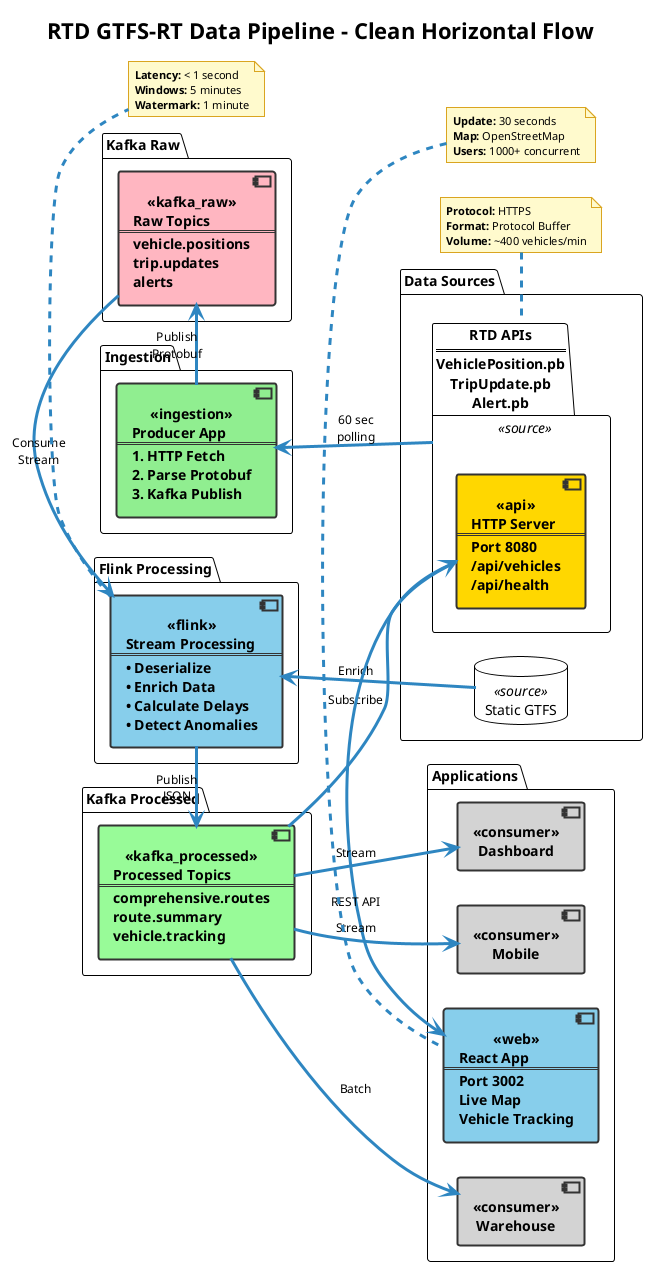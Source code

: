 @startuml RTD_Pipeline_Horizontal_Flow
!theme plain
title RTD GTFS-RT Data Pipeline - Clean Horizontal Flow

skinparam backgroundColor white
skinparam component {
  BackgroundColor<<source>> #E8E8E8
  BackgroundColor<<ingestion>> #90EE90
  BackgroundColor<<kafka_raw>> #FFB6C1
  BackgroundColor<<flink>> #87CEEB
  BackgroundColor<<kafka_processed>> #98FB98
  BackgroundColor<<api>> #FFD700
  BackgroundColor<<web>> #87CEEB
  BackgroundColor<<consumer>> #D3D3D3
  BorderColor #333333
  BorderThickness 2
  FontSize 14
  FontStyle bold
}

skinparam arrow {
  Color #2E86C1
  Thickness 3
  FontSize 12
}

skinparam note {
  BackgroundColor #FFFACD
  BorderColor #DAA520
  FontSize 11
}

' Force left-to-right layout
left to right direction

' ==========================================
' Data Sources
' ==========================================
package "Data Sources" {
  [RTD APIs\n====\nVehiclePosition.pb\nTripUpdate.pb\nAlert.pb] <<source>> as API
  
  database "Static GTFS" <<source>> as GTFS
}

' ==========================================
' Ingestion
' ==========================================
package "Ingestion" {
  [Producer App\n====\n1. HTTP Fetch\n2. Parse Protobuf\n3. Kafka Publish] <<ingestion>> as PRODUCER
}

' ==========================================
' Kafka Raw Layer
' ==========================================
package "Kafka Raw" {
  [Raw Topics\n====\nvehicle.positions\ntrip.updates\nalerts] <<kafka_raw>> as RAW
}

' ==========================================
' Flink Processing
' ==========================================
package "Flink Processing" {
  [Stream Processing\n====\n• Deserialize\n• Enrich Data\n• Calculate Delays\n• Detect Anomalies] <<flink>> as FLINK
}

' ==========================================
' Kafka Processed Layer
' ==========================================
package "Kafka Processed" {
  [Processed Topics\n====\ncomprehensive.routes\nroute.summary\nvehicle.tracking] <<kafka_processed>> as PROCESSED
}

' ==========================================
' API Layer
' ==========================================
package "API" {
  [HTTP Server\n====\nPort 8080\n/api/vehicles\n/api/health] <<api>> as SERVER
}

' ==========================================
' Applications
' ==========================================
package "Applications" {
  [React App\n====\nPort 3002\nLive Map\nVehicle Tracking] <<web>> as WEB
  
  [Dashboard] <<consumer>> as DASH
  [Mobile] <<consumer>> as MOBILE
  [Warehouse] <<consumer>> as DW
}

' ==========================================
' Data Flow Arrows
' ==========================================
API -right-> PRODUCER : "60 sec\npolling"
PRODUCER -right-> RAW : "Publish\nProtobuf"
RAW -right-> FLINK : "Consume\nStream"
GTFS -up-> FLINK : "Enrich"
FLINK -right-> PROCESSED : "Publish\nJSON"
PROCESSED -right-> SERVER : "Subscribe"
SERVER -right-> WEB : "REST API"
PROCESSED -down-> DASH : "Stream"
PROCESSED -down-> MOBILE : "Stream"
PROCESSED -down-> DW : "Batch"

' ==========================================
' Annotations
' ==========================================
note top of API
  **Protocol:** HTTPS
  **Format:** Protocol Buffer
  **Volume:** ~400 vehicles/min
end note

note bottom of FLINK
  **Latency:** < 1 second
  **Windows:** 5 minutes
  **Watermark:** 1 minute
end note

note top of WEB
  **Update:** 30 seconds
  **Map:** OpenStreetMap
  **Users:** 1000+ concurrent
end note

@enduml